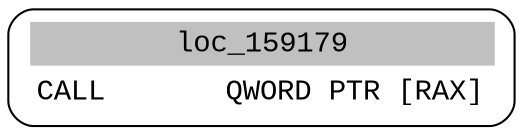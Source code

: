 digraph asm_graph {
1941 [
shape="Mrecord" fontname="Courier New"label =<<table border="0" cellborder="0" cellpadding="3"><tr><td align="center" colspan="2" bgcolor="grey">loc_159179</td></tr><tr><td align="left">CALL       QWORD PTR [RAX]</td></tr></table>> ];
}